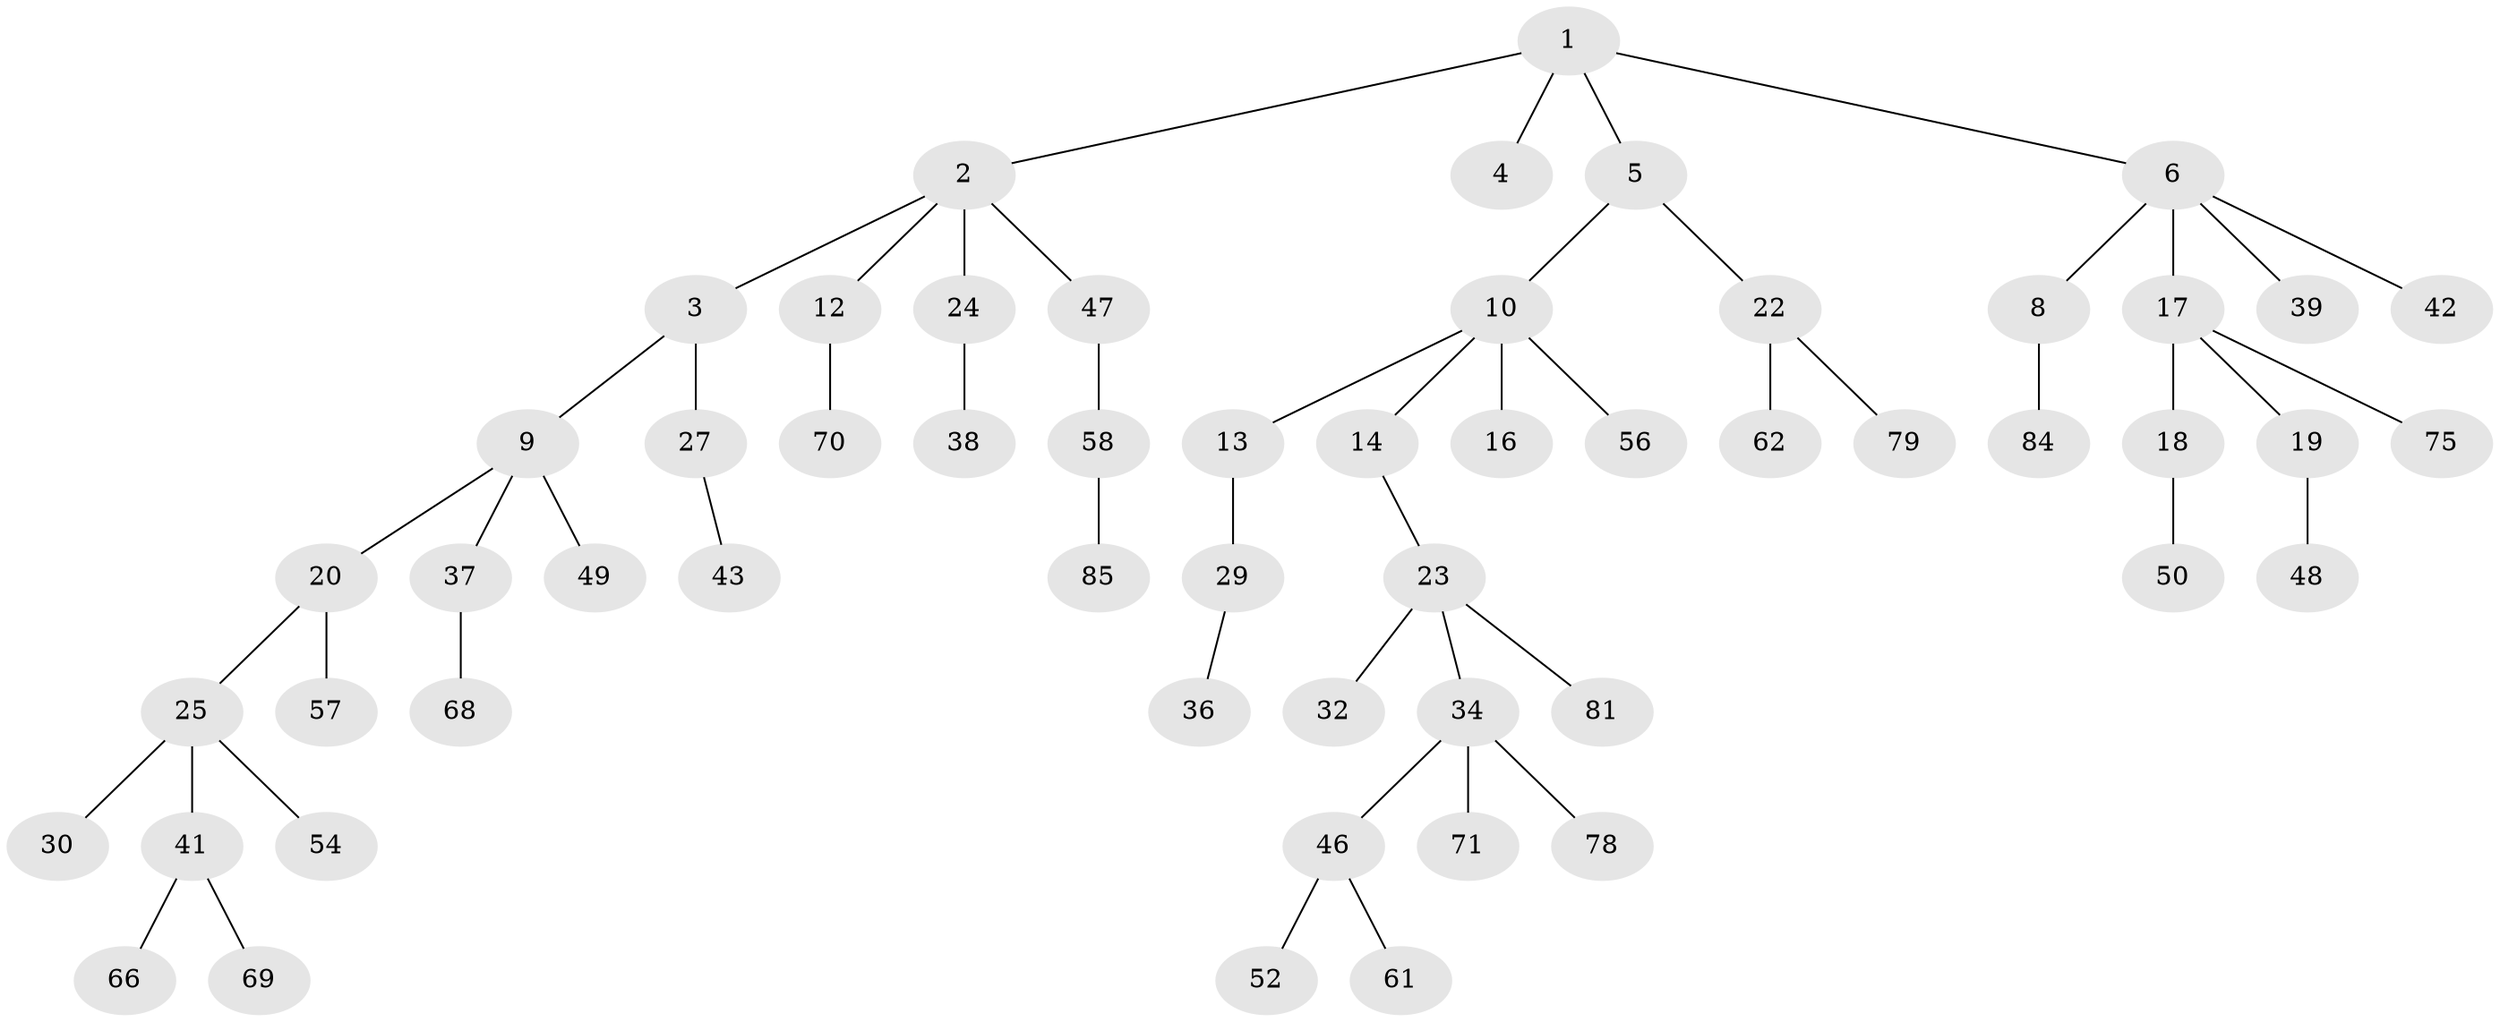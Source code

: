 // Generated by graph-tools (version 1.1) at 2025/52/02/27/25 19:52:11]
// undirected, 56 vertices, 55 edges
graph export_dot {
graph [start="1"]
  node [color=gray90,style=filled];
  1;
  2 [super="+45"];
  3 [super="+26"];
  4 [super="+31"];
  5 [super="+15"];
  6 [super="+7"];
  8;
  9 [super="+11"];
  10 [super="+51"];
  12 [super="+33"];
  13;
  14 [super="+73"];
  16 [super="+35"];
  17 [super="+65"];
  18 [super="+53"];
  19 [super="+87"];
  20 [super="+21"];
  22 [super="+72"];
  23 [super="+28"];
  24 [super="+44"];
  25 [super="+40"];
  27 [super="+64"];
  29 [super="+60"];
  30 [super="+55"];
  32 [super="+59"];
  34 [super="+63"];
  36;
  37 [super="+80"];
  38 [super="+86"];
  39;
  41 [super="+82"];
  42 [super="+77"];
  43;
  46 [super="+76"];
  47;
  48;
  49;
  50;
  52;
  54;
  56;
  57;
  58 [super="+67"];
  61;
  62;
  66 [super="+74"];
  68 [super="+83"];
  69;
  70;
  71;
  75;
  78;
  79;
  81;
  84;
  85;
  1 -- 2;
  1 -- 4;
  1 -- 5;
  1 -- 6;
  2 -- 3;
  2 -- 12;
  2 -- 24;
  2 -- 47;
  3 -- 9;
  3 -- 27;
  5 -- 10;
  5 -- 22;
  6 -- 8;
  6 -- 17;
  6 -- 42;
  6 -- 39;
  8 -- 84;
  9 -- 37;
  9 -- 49;
  9 -- 20;
  10 -- 13;
  10 -- 14;
  10 -- 16;
  10 -- 56;
  12 -- 70;
  13 -- 29;
  14 -- 23;
  17 -- 18;
  17 -- 19;
  17 -- 75;
  18 -- 50;
  19 -- 48;
  20 -- 25;
  20 -- 57;
  22 -- 62;
  22 -- 79;
  23 -- 34;
  23 -- 81;
  23 -- 32;
  24 -- 38;
  25 -- 30;
  25 -- 41;
  25 -- 54;
  27 -- 43;
  29 -- 36;
  34 -- 46;
  34 -- 71;
  34 -- 78;
  37 -- 68;
  41 -- 66;
  41 -- 69;
  46 -- 52;
  46 -- 61;
  47 -- 58;
  58 -- 85;
}
